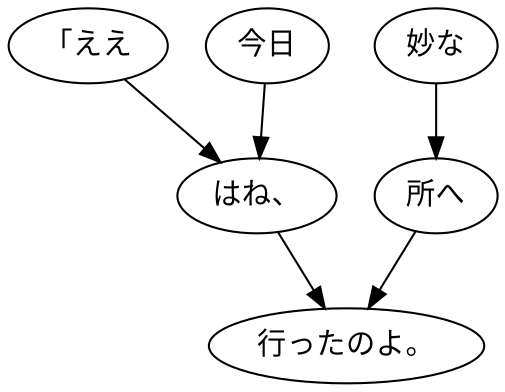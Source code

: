digraph graph6705 {
	node0 [label="「ええ"];
	node1 [label="今日"];
	node2 [label="はね、"];
	node3 [label="妙な"];
	node4 [label="所へ"];
	node5 [label="行ったのよ。"];
	node0 -> node2;
	node1 -> node2;
	node2 -> node5;
	node3 -> node4;
	node4 -> node5;
}
